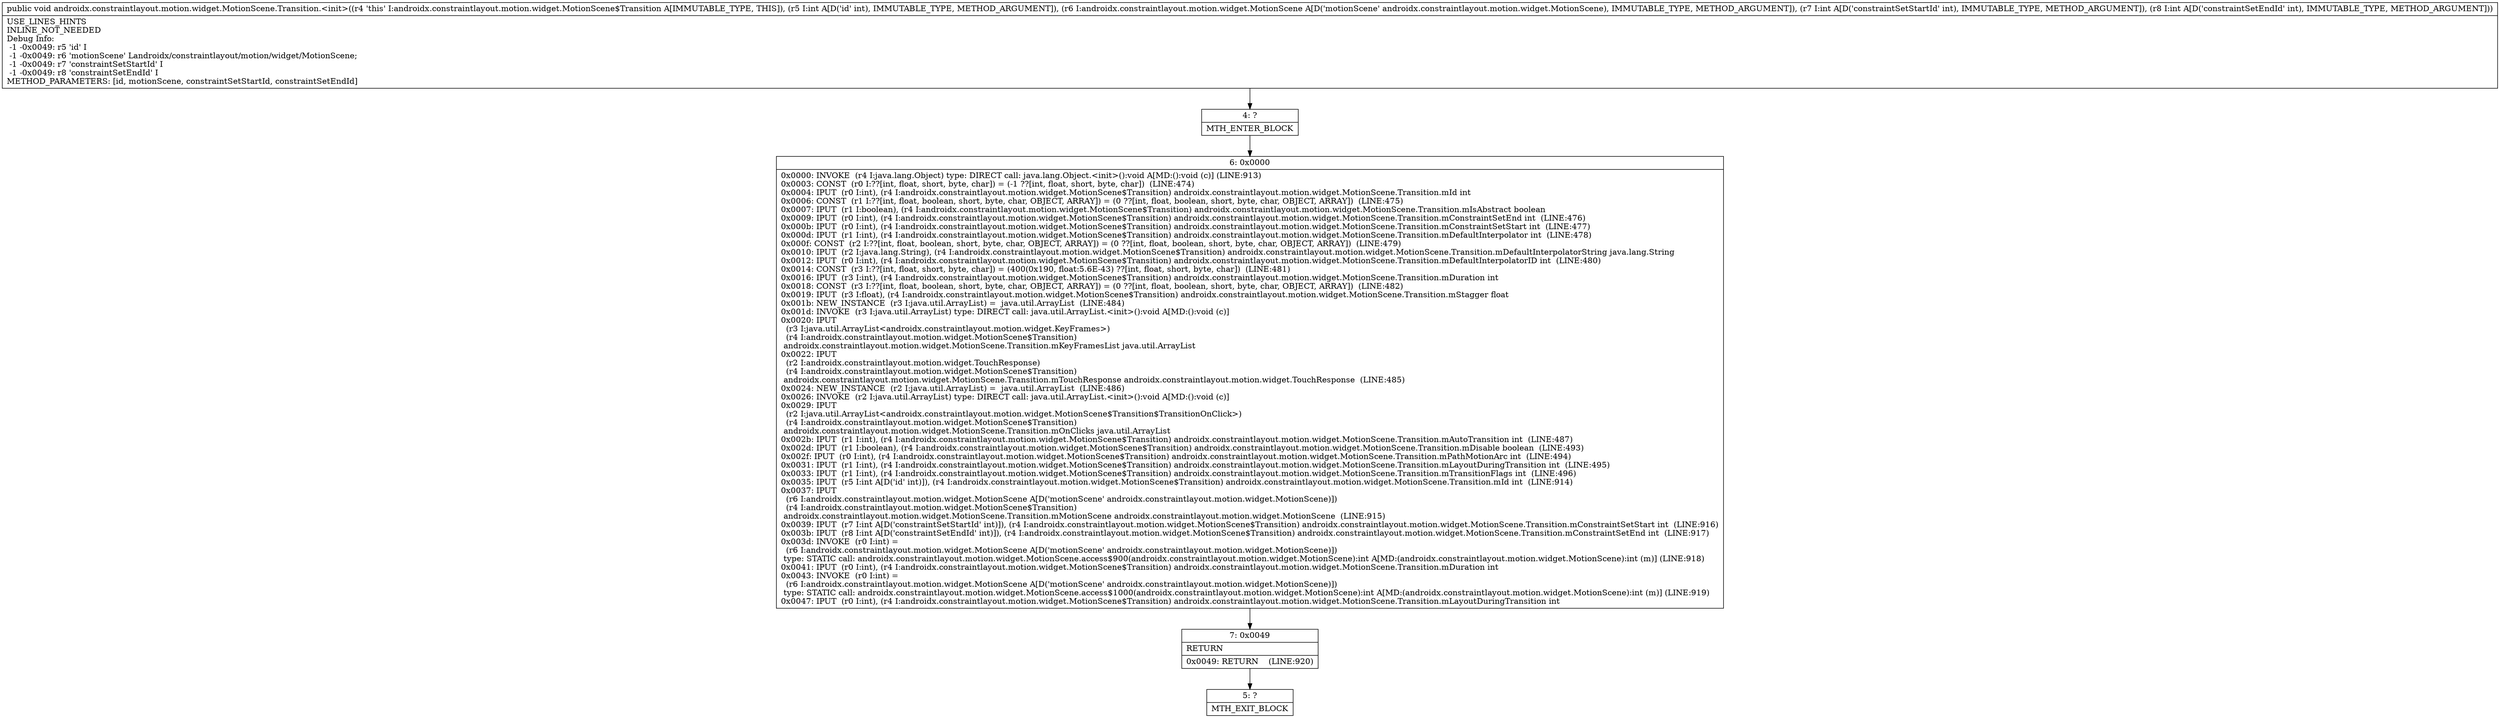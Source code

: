 digraph "CFG forandroidx.constraintlayout.motion.widget.MotionScene.Transition.\<init\>(ILandroidx\/constraintlayout\/motion\/widget\/MotionScene;II)V" {
Node_4 [shape=record,label="{4\:\ ?|MTH_ENTER_BLOCK\l}"];
Node_6 [shape=record,label="{6\:\ 0x0000|0x0000: INVOKE  (r4 I:java.lang.Object) type: DIRECT call: java.lang.Object.\<init\>():void A[MD:():void (c)] (LINE:913)\l0x0003: CONST  (r0 I:??[int, float, short, byte, char]) = (\-1 ??[int, float, short, byte, char])  (LINE:474)\l0x0004: IPUT  (r0 I:int), (r4 I:androidx.constraintlayout.motion.widget.MotionScene$Transition) androidx.constraintlayout.motion.widget.MotionScene.Transition.mId int \l0x0006: CONST  (r1 I:??[int, float, boolean, short, byte, char, OBJECT, ARRAY]) = (0 ??[int, float, boolean, short, byte, char, OBJECT, ARRAY])  (LINE:475)\l0x0007: IPUT  (r1 I:boolean), (r4 I:androidx.constraintlayout.motion.widget.MotionScene$Transition) androidx.constraintlayout.motion.widget.MotionScene.Transition.mIsAbstract boolean \l0x0009: IPUT  (r0 I:int), (r4 I:androidx.constraintlayout.motion.widget.MotionScene$Transition) androidx.constraintlayout.motion.widget.MotionScene.Transition.mConstraintSetEnd int  (LINE:476)\l0x000b: IPUT  (r0 I:int), (r4 I:androidx.constraintlayout.motion.widget.MotionScene$Transition) androidx.constraintlayout.motion.widget.MotionScene.Transition.mConstraintSetStart int  (LINE:477)\l0x000d: IPUT  (r1 I:int), (r4 I:androidx.constraintlayout.motion.widget.MotionScene$Transition) androidx.constraintlayout.motion.widget.MotionScene.Transition.mDefaultInterpolator int  (LINE:478)\l0x000f: CONST  (r2 I:??[int, float, boolean, short, byte, char, OBJECT, ARRAY]) = (0 ??[int, float, boolean, short, byte, char, OBJECT, ARRAY])  (LINE:479)\l0x0010: IPUT  (r2 I:java.lang.String), (r4 I:androidx.constraintlayout.motion.widget.MotionScene$Transition) androidx.constraintlayout.motion.widget.MotionScene.Transition.mDefaultInterpolatorString java.lang.String \l0x0012: IPUT  (r0 I:int), (r4 I:androidx.constraintlayout.motion.widget.MotionScene$Transition) androidx.constraintlayout.motion.widget.MotionScene.Transition.mDefaultInterpolatorID int  (LINE:480)\l0x0014: CONST  (r3 I:??[int, float, short, byte, char]) = (400(0x190, float:5.6E\-43) ??[int, float, short, byte, char])  (LINE:481)\l0x0016: IPUT  (r3 I:int), (r4 I:androidx.constraintlayout.motion.widget.MotionScene$Transition) androidx.constraintlayout.motion.widget.MotionScene.Transition.mDuration int \l0x0018: CONST  (r3 I:??[int, float, boolean, short, byte, char, OBJECT, ARRAY]) = (0 ??[int, float, boolean, short, byte, char, OBJECT, ARRAY])  (LINE:482)\l0x0019: IPUT  (r3 I:float), (r4 I:androidx.constraintlayout.motion.widget.MotionScene$Transition) androidx.constraintlayout.motion.widget.MotionScene.Transition.mStagger float \l0x001b: NEW_INSTANCE  (r3 I:java.util.ArrayList) =  java.util.ArrayList  (LINE:484)\l0x001d: INVOKE  (r3 I:java.util.ArrayList) type: DIRECT call: java.util.ArrayList.\<init\>():void A[MD:():void (c)]\l0x0020: IPUT  \l  (r3 I:java.util.ArrayList\<androidx.constraintlayout.motion.widget.KeyFrames\>)\l  (r4 I:androidx.constraintlayout.motion.widget.MotionScene$Transition)\l androidx.constraintlayout.motion.widget.MotionScene.Transition.mKeyFramesList java.util.ArrayList \l0x0022: IPUT  \l  (r2 I:androidx.constraintlayout.motion.widget.TouchResponse)\l  (r4 I:androidx.constraintlayout.motion.widget.MotionScene$Transition)\l androidx.constraintlayout.motion.widget.MotionScene.Transition.mTouchResponse androidx.constraintlayout.motion.widget.TouchResponse  (LINE:485)\l0x0024: NEW_INSTANCE  (r2 I:java.util.ArrayList) =  java.util.ArrayList  (LINE:486)\l0x0026: INVOKE  (r2 I:java.util.ArrayList) type: DIRECT call: java.util.ArrayList.\<init\>():void A[MD:():void (c)]\l0x0029: IPUT  \l  (r2 I:java.util.ArrayList\<androidx.constraintlayout.motion.widget.MotionScene$Transition$TransitionOnClick\>)\l  (r4 I:androidx.constraintlayout.motion.widget.MotionScene$Transition)\l androidx.constraintlayout.motion.widget.MotionScene.Transition.mOnClicks java.util.ArrayList \l0x002b: IPUT  (r1 I:int), (r4 I:androidx.constraintlayout.motion.widget.MotionScene$Transition) androidx.constraintlayout.motion.widget.MotionScene.Transition.mAutoTransition int  (LINE:487)\l0x002d: IPUT  (r1 I:boolean), (r4 I:androidx.constraintlayout.motion.widget.MotionScene$Transition) androidx.constraintlayout.motion.widget.MotionScene.Transition.mDisable boolean  (LINE:493)\l0x002f: IPUT  (r0 I:int), (r4 I:androidx.constraintlayout.motion.widget.MotionScene$Transition) androidx.constraintlayout.motion.widget.MotionScene.Transition.mPathMotionArc int  (LINE:494)\l0x0031: IPUT  (r1 I:int), (r4 I:androidx.constraintlayout.motion.widget.MotionScene$Transition) androidx.constraintlayout.motion.widget.MotionScene.Transition.mLayoutDuringTransition int  (LINE:495)\l0x0033: IPUT  (r1 I:int), (r4 I:androidx.constraintlayout.motion.widget.MotionScene$Transition) androidx.constraintlayout.motion.widget.MotionScene.Transition.mTransitionFlags int  (LINE:496)\l0x0035: IPUT  (r5 I:int A[D('id' int)]), (r4 I:androidx.constraintlayout.motion.widget.MotionScene$Transition) androidx.constraintlayout.motion.widget.MotionScene.Transition.mId int  (LINE:914)\l0x0037: IPUT  \l  (r6 I:androidx.constraintlayout.motion.widget.MotionScene A[D('motionScene' androidx.constraintlayout.motion.widget.MotionScene)])\l  (r4 I:androidx.constraintlayout.motion.widget.MotionScene$Transition)\l androidx.constraintlayout.motion.widget.MotionScene.Transition.mMotionScene androidx.constraintlayout.motion.widget.MotionScene  (LINE:915)\l0x0039: IPUT  (r7 I:int A[D('constraintSetStartId' int)]), (r4 I:androidx.constraintlayout.motion.widget.MotionScene$Transition) androidx.constraintlayout.motion.widget.MotionScene.Transition.mConstraintSetStart int  (LINE:916)\l0x003b: IPUT  (r8 I:int A[D('constraintSetEndId' int)]), (r4 I:androidx.constraintlayout.motion.widget.MotionScene$Transition) androidx.constraintlayout.motion.widget.MotionScene.Transition.mConstraintSetEnd int  (LINE:917)\l0x003d: INVOKE  (r0 I:int) = \l  (r6 I:androidx.constraintlayout.motion.widget.MotionScene A[D('motionScene' androidx.constraintlayout.motion.widget.MotionScene)])\l type: STATIC call: androidx.constraintlayout.motion.widget.MotionScene.access$900(androidx.constraintlayout.motion.widget.MotionScene):int A[MD:(androidx.constraintlayout.motion.widget.MotionScene):int (m)] (LINE:918)\l0x0041: IPUT  (r0 I:int), (r4 I:androidx.constraintlayout.motion.widget.MotionScene$Transition) androidx.constraintlayout.motion.widget.MotionScene.Transition.mDuration int \l0x0043: INVOKE  (r0 I:int) = \l  (r6 I:androidx.constraintlayout.motion.widget.MotionScene A[D('motionScene' androidx.constraintlayout.motion.widget.MotionScene)])\l type: STATIC call: androidx.constraintlayout.motion.widget.MotionScene.access$1000(androidx.constraintlayout.motion.widget.MotionScene):int A[MD:(androidx.constraintlayout.motion.widget.MotionScene):int (m)] (LINE:919)\l0x0047: IPUT  (r0 I:int), (r4 I:androidx.constraintlayout.motion.widget.MotionScene$Transition) androidx.constraintlayout.motion.widget.MotionScene.Transition.mLayoutDuringTransition int \l}"];
Node_7 [shape=record,label="{7\:\ 0x0049|RETURN\l|0x0049: RETURN    (LINE:920)\l}"];
Node_5 [shape=record,label="{5\:\ ?|MTH_EXIT_BLOCK\l}"];
MethodNode[shape=record,label="{public void androidx.constraintlayout.motion.widget.MotionScene.Transition.\<init\>((r4 'this' I:androidx.constraintlayout.motion.widget.MotionScene$Transition A[IMMUTABLE_TYPE, THIS]), (r5 I:int A[D('id' int), IMMUTABLE_TYPE, METHOD_ARGUMENT]), (r6 I:androidx.constraintlayout.motion.widget.MotionScene A[D('motionScene' androidx.constraintlayout.motion.widget.MotionScene), IMMUTABLE_TYPE, METHOD_ARGUMENT]), (r7 I:int A[D('constraintSetStartId' int), IMMUTABLE_TYPE, METHOD_ARGUMENT]), (r8 I:int A[D('constraintSetEndId' int), IMMUTABLE_TYPE, METHOD_ARGUMENT]))  | USE_LINES_HINTS\lINLINE_NOT_NEEDED\lDebug Info:\l  \-1 \-0x0049: r5 'id' I\l  \-1 \-0x0049: r6 'motionScene' Landroidx\/constraintlayout\/motion\/widget\/MotionScene;\l  \-1 \-0x0049: r7 'constraintSetStartId' I\l  \-1 \-0x0049: r8 'constraintSetEndId' I\lMETHOD_PARAMETERS: [id, motionScene, constraintSetStartId, constraintSetEndId]\l}"];
MethodNode -> Node_4;Node_4 -> Node_6;
Node_6 -> Node_7;
Node_7 -> Node_5;
}

